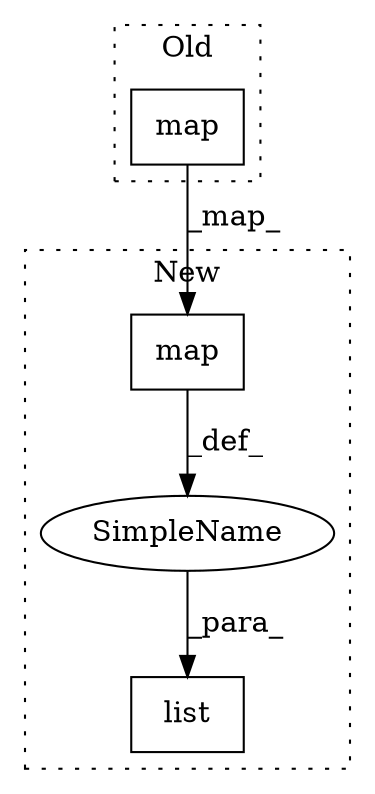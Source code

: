 digraph G {
subgraph cluster0 {
1 [label="map" a="32" s="6664,6694" l="4,1" shape="box"];
label = "Old";
style="dotted";
}
subgraph cluster1 {
2 [label="map" a="32" s="6669,6699" l="4,1" shape="box"];
3 [label="SimpleName" a="42" s="" l="" shape="ellipse"];
4 [label="list" a="32" s="6664,6700" l="5,1" shape="box"];
label = "New";
style="dotted";
}
1 -> 2 [label="_map_"];
2 -> 3 [label="_def_"];
3 -> 4 [label="_para_"];
}